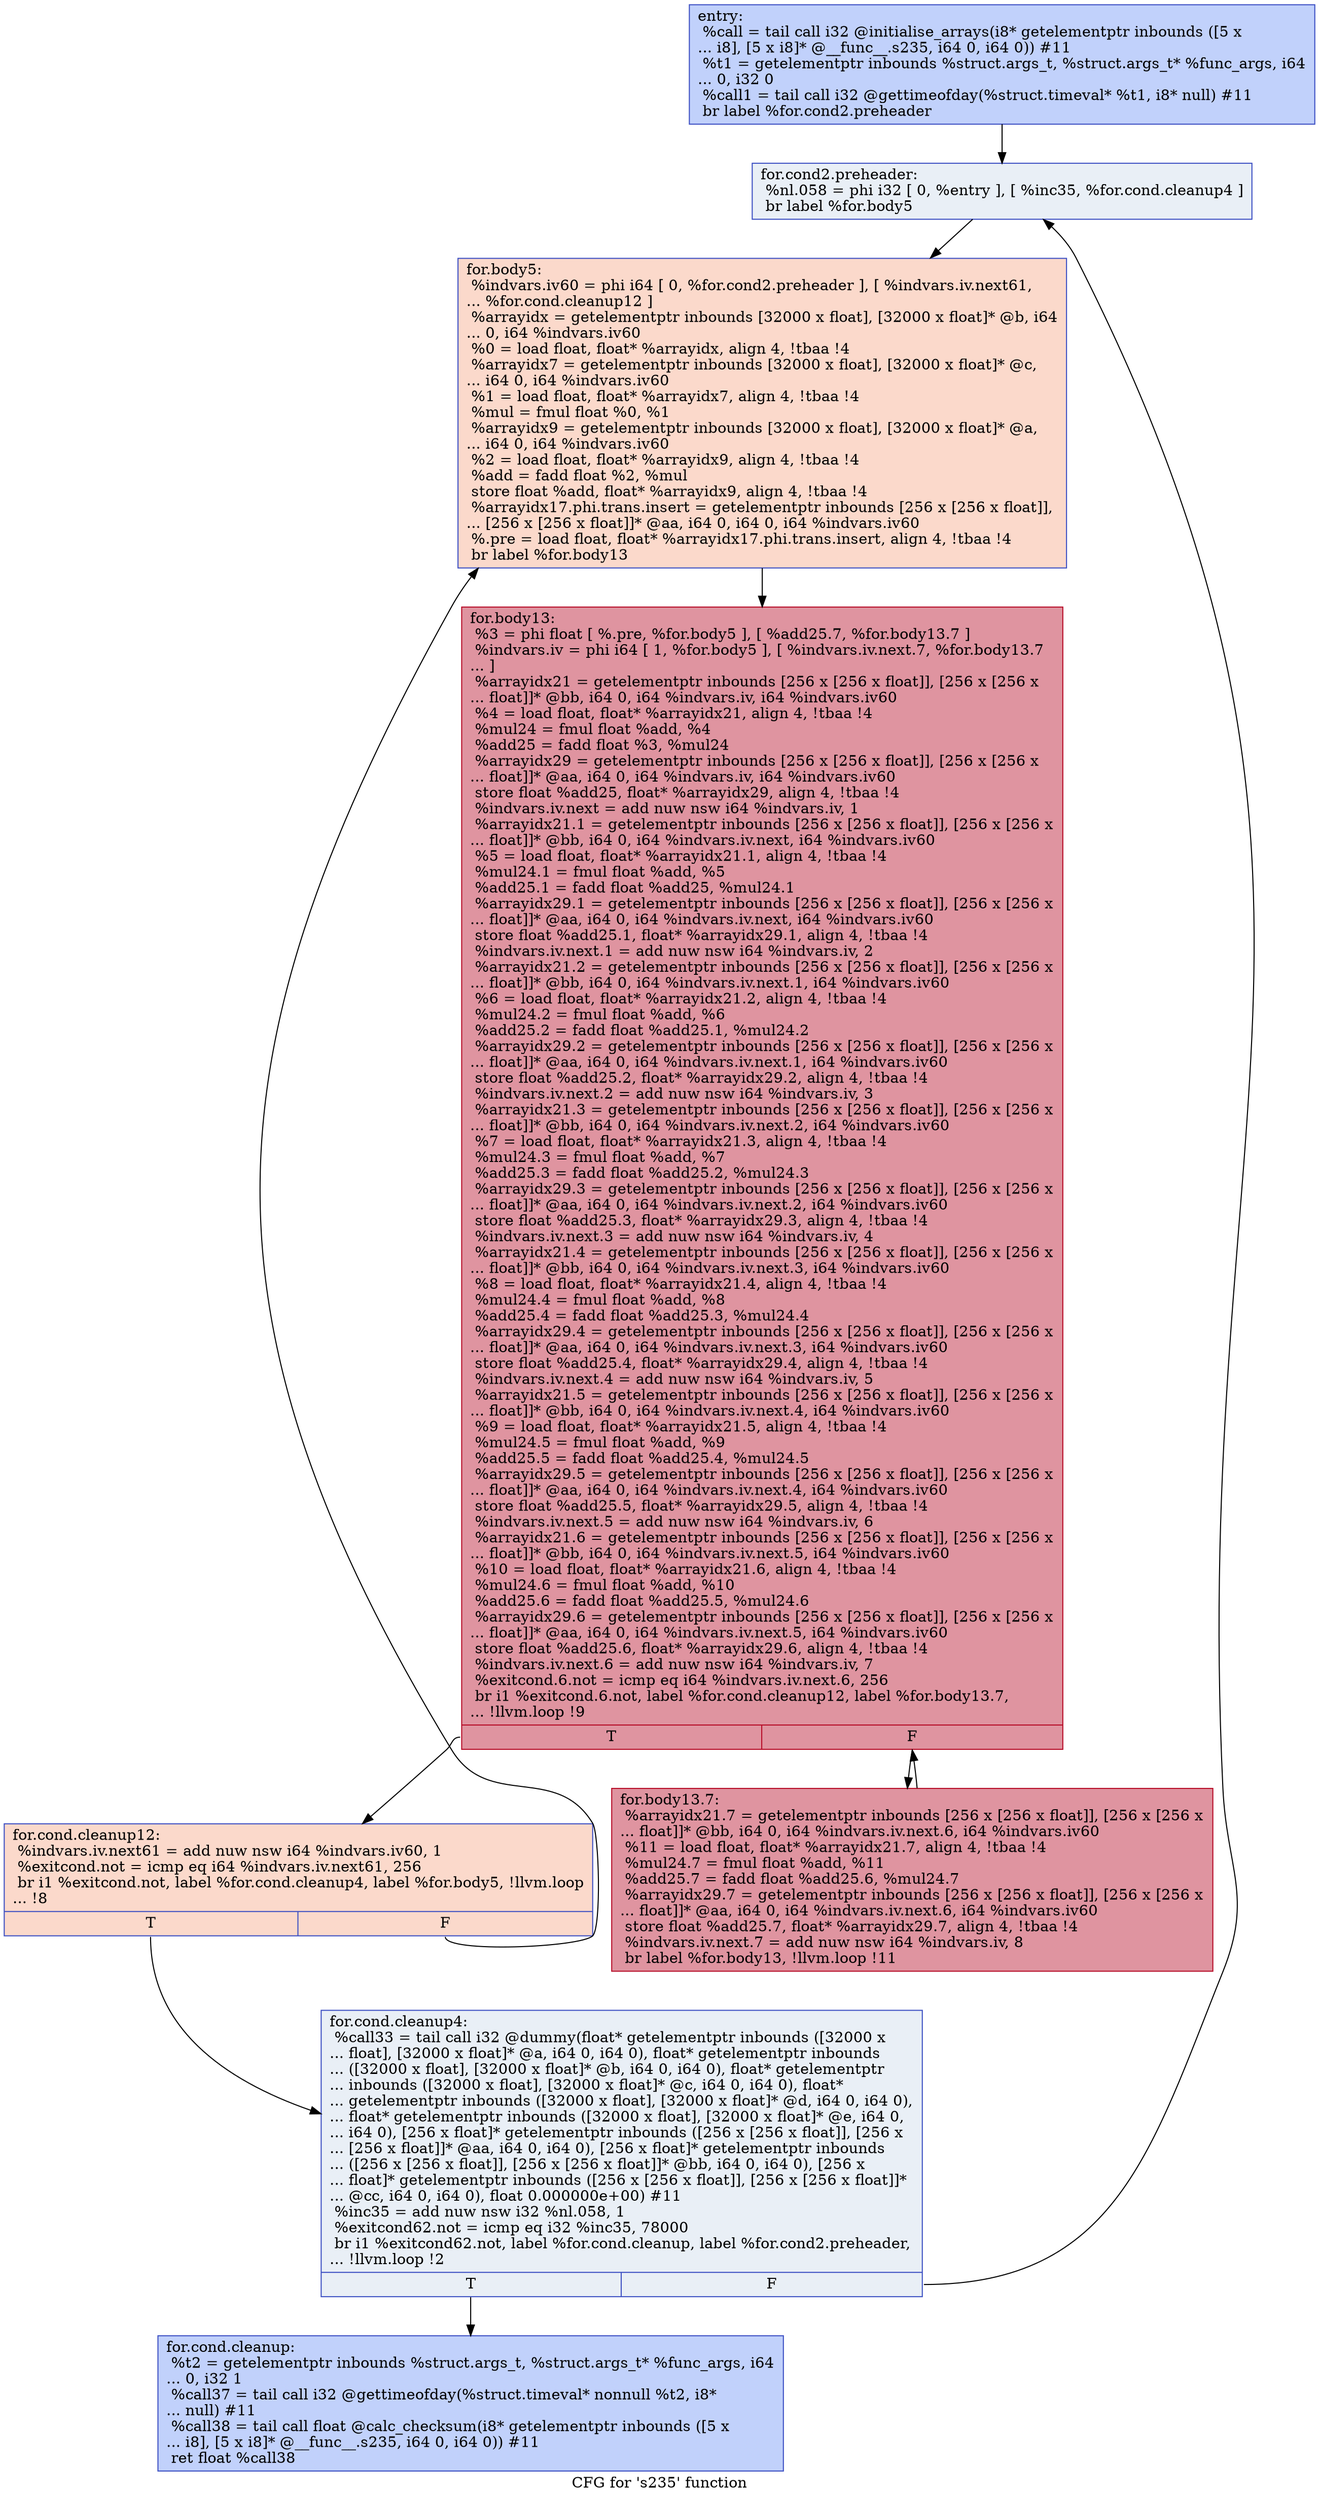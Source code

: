 digraph "CFG for 's235' function" {
	label="CFG for 's235' function";

	Node0x564c93a8c3f0 [shape=record,color="#3d50c3ff", style=filled, fillcolor="#7396f570",label="{entry:\l  %call = tail call i32 @initialise_arrays(i8* getelementptr inbounds ([5 x\l... i8], [5 x i8]* @__func__.s235, i64 0, i64 0)) #11\l  %t1 = getelementptr inbounds %struct.args_t, %struct.args_t* %func_args, i64\l... 0, i32 0\l  %call1 = tail call i32 @gettimeofday(%struct.timeval* %t1, i8* null) #11\l  br label %for.cond2.preheader\l}"];
	Node0x564c93a8c3f0 -> Node0x564c93a8c890;
	Node0x564c93a8c890 [shape=record,color="#3d50c3ff", style=filled, fillcolor="#cedaeb70",label="{for.cond2.preheader:                              \l  %nl.058 = phi i32 [ 0, %entry ], [ %inc35, %for.cond.cleanup4 ]\l  br label %for.body5\l}"];
	Node0x564c93a8c890 -> Node0x564c93a8cac0;
	Node0x564c93a8cb80 [shape=record,color="#3d50c3ff", style=filled, fillcolor="#7396f570",label="{for.cond.cleanup:                                 \l  %t2 = getelementptr inbounds %struct.args_t, %struct.args_t* %func_args, i64\l... 0, i32 1\l  %call37 = tail call i32 @gettimeofday(%struct.timeval* nonnull %t2, i8*\l... null) #11\l  %call38 = tail call float @calc_checksum(i8* getelementptr inbounds ([5 x\l... i8], [5 x i8]* @__func__.s235, i64 0, i64 0)) #11\l  ret float %call38\l}"];
	Node0x564c93a8c9b0 [shape=record,color="#3d50c3ff", style=filled, fillcolor="#cedaeb70",label="{for.cond.cleanup4:                                \l  %call33 = tail call i32 @dummy(float* getelementptr inbounds ([32000 x\l... float], [32000 x float]* @a, i64 0, i64 0), float* getelementptr inbounds\l... ([32000 x float], [32000 x float]* @b, i64 0, i64 0), float* getelementptr\l... inbounds ([32000 x float], [32000 x float]* @c, i64 0, i64 0), float*\l... getelementptr inbounds ([32000 x float], [32000 x float]* @d, i64 0, i64 0),\l... float* getelementptr inbounds ([32000 x float], [32000 x float]* @e, i64 0,\l... i64 0), [256 x float]* getelementptr inbounds ([256 x [256 x float]], [256 x\l... [256 x float]]* @aa, i64 0, i64 0), [256 x float]* getelementptr inbounds\l... ([256 x [256 x float]], [256 x [256 x float]]* @bb, i64 0, i64 0), [256 x\l... float]* getelementptr inbounds ([256 x [256 x float]], [256 x [256 x float]]*\l... @cc, i64 0, i64 0), float 0.000000e+00) #11\l  %inc35 = add nuw nsw i32 %nl.058, 1\l  %exitcond62.not = icmp eq i32 %inc35, 78000\l  br i1 %exitcond62.not, label %for.cond.cleanup, label %for.cond2.preheader,\l... !llvm.loop !2\l|{<s0>T|<s1>F}}"];
	Node0x564c93a8c9b0:s0 -> Node0x564c93a8cb80;
	Node0x564c93a8c9b0:s1 -> Node0x564c93a8c890;
	Node0x564c93a8cac0 [shape=record,color="#3d50c3ff", style=filled, fillcolor="#f7a88970",label="{for.body5:                                        \l  %indvars.iv60 = phi i64 [ 0, %for.cond2.preheader ], [ %indvars.iv.next61,\l... %for.cond.cleanup12 ]\l  %arrayidx = getelementptr inbounds [32000 x float], [32000 x float]* @b, i64\l... 0, i64 %indvars.iv60\l  %0 = load float, float* %arrayidx, align 4, !tbaa !4\l  %arrayidx7 = getelementptr inbounds [32000 x float], [32000 x float]* @c,\l... i64 0, i64 %indvars.iv60\l  %1 = load float, float* %arrayidx7, align 4, !tbaa !4\l  %mul = fmul float %0, %1\l  %arrayidx9 = getelementptr inbounds [32000 x float], [32000 x float]* @a,\l... i64 0, i64 %indvars.iv60\l  %2 = load float, float* %arrayidx9, align 4, !tbaa !4\l  %add = fadd float %2, %mul\l  store float %add, float* %arrayidx9, align 4, !tbaa !4\l  %arrayidx17.phi.trans.insert = getelementptr inbounds [256 x [256 x float]],\l... [256 x [256 x float]]* @aa, i64 0, i64 0, i64 %indvars.iv60\l  %.pre = load float, float* %arrayidx17.phi.trans.insert, align 4, !tbaa !4\l  br label %for.body13\l}"];
	Node0x564c93a8cac0 -> Node0x564c93a1a260;
	Node0x564c93a8d560 [shape=record,color="#3d50c3ff", style=filled, fillcolor="#f7a88970",label="{for.cond.cleanup12:                               \l  %indvars.iv.next61 = add nuw nsw i64 %indvars.iv60, 1\l  %exitcond.not = icmp eq i64 %indvars.iv.next61, 256\l  br i1 %exitcond.not, label %for.cond.cleanup4, label %for.body5, !llvm.loop\l... !8\l|{<s0>T|<s1>F}}"];
	Node0x564c93a8d560:s0 -> Node0x564c93a8c9b0;
	Node0x564c93a8d560:s1 -> Node0x564c93a8cac0;
	Node0x564c93a1a260 [shape=record,color="#b70d28ff", style=filled, fillcolor="#b70d2870",label="{for.body13:                                       \l  %3 = phi float [ %.pre, %for.body5 ], [ %add25.7, %for.body13.7 ]\l  %indvars.iv = phi i64 [ 1, %for.body5 ], [ %indvars.iv.next.7, %for.body13.7\l... ]\l  %arrayidx21 = getelementptr inbounds [256 x [256 x float]], [256 x [256 x\l... float]]* @bb, i64 0, i64 %indvars.iv, i64 %indvars.iv60\l  %4 = load float, float* %arrayidx21, align 4, !tbaa !4\l  %mul24 = fmul float %add, %4\l  %add25 = fadd float %3, %mul24\l  %arrayidx29 = getelementptr inbounds [256 x [256 x float]], [256 x [256 x\l... float]]* @aa, i64 0, i64 %indvars.iv, i64 %indvars.iv60\l  store float %add25, float* %arrayidx29, align 4, !tbaa !4\l  %indvars.iv.next = add nuw nsw i64 %indvars.iv, 1\l  %arrayidx21.1 = getelementptr inbounds [256 x [256 x float]], [256 x [256 x\l... float]]* @bb, i64 0, i64 %indvars.iv.next, i64 %indvars.iv60\l  %5 = load float, float* %arrayidx21.1, align 4, !tbaa !4\l  %mul24.1 = fmul float %add, %5\l  %add25.1 = fadd float %add25, %mul24.1\l  %arrayidx29.1 = getelementptr inbounds [256 x [256 x float]], [256 x [256 x\l... float]]* @aa, i64 0, i64 %indvars.iv.next, i64 %indvars.iv60\l  store float %add25.1, float* %arrayidx29.1, align 4, !tbaa !4\l  %indvars.iv.next.1 = add nuw nsw i64 %indvars.iv, 2\l  %arrayidx21.2 = getelementptr inbounds [256 x [256 x float]], [256 x [256 x\l... float]]* @bb, i64 0, i64 %indvars.iv.next.1, i64 %indvars.iv60\l  %6 = load float, float* %arrayidx21.2, align 4, !tbaa !4\l  %mul24.2 = fmul float %add, %6\l  %add25.2 = fadd float %add25.1, %mul24.2\l  %arrayidx29.2 = getelementptr inbounds [256 x [256 x float]], [256 x [256 x\l... float]]* @aa, i64 0, i64 %indvars.iv.next.1, i64 %indvars.iv60\l  store float %add25.2, float* %arrayidx29.2, align 4, !tbaa !4\l  %indvars.iv.next.2 = add nuw nsw i64 %indvars.iv, 3\l  %arrayidx21.3 = getelementptr inbounds [256 x [256 x float]], [256 x [256 x\l... float]]* @bb, i64 0, i64 %indvars.iv.next.2, i64 %indvars.iv60\l  %7 = load float, float* %arrayidx21.3, align 4, !tbaa !4\l  %mul24.3 = fmul float %add, %7\l  %add25.3 = fadd float %add25.2, %mul24.3\l  %arrayidx29.3 = getelementptr inbounds [256 x [256 x float]], [256 x [256 x\l... float]]* @aa, i64 0, i64 %indvars.iv.next.2, i64 %indvars.iv60\l  store float %add25.3, float* %arrayidx29.3, align 4, !tbaa !4\l  %indvars.iv.next.3 = add nuw nsw i64 %indvars.iv, 4\l  %arrayidx21.4 = getelementptr inbounds [256 x [256 x float]], [256 x [256 x\l... float]]* @bb, i64 0, i64 %indvars.iv.next.3, i64 %indvars.iv60\l  %8 = load float, float* %arrayidx21.4, align 4, !tbaa !4\l  %mul24.4 = fmul float %add, %8\l  %add25.4 = fadd float %add25.3, %mul24.4\l  %arrayidx29.4 = getelementptr inbounds [256 x [256 x float]], [256 x [256 x\l... float]]* @aa, i64 0, i64 %indvars.iv.next.3, i64 %indvars.iv60\l  store float %add25.4, float* %arrayidx29.4, align 4, !tbaa !4\l  %indvars.iv.next.4 = add nuw nsw i64 %indvars.iv, 5\l  %arrayidx21.5 = getelementptr inbounds [256 x [256 x float]], [256 x [256 x\l... float]]* @bb, i64 0, i64 %indvars.iv.next.4, i64 %indvars.iv60\l  %9 = load float, float* %arrayidx21.5, align 4, !tbaa !4\l  %mul24.5 = fmul float %add, %9\l  %add25.5 = fadd float %add25.4, %mul24.5\l  %arrayidx29.5 = getelementptr inbounds [256 x [256 x float]], [256 x [256 x\l... float]]* @aa, i64 0, i64 %indvars.iv.next.4, i64 %indvars.iv60\l  store float %add25.5, float* %arrayidx29.5, align 4, !tbaa !4\l  %indvars.iv.next.5 = add nuw nsw i64 %indvars.iv, 6\l  %arrayidx21.6 = getelementptr inbounds [256 x [256 x float]], [256 x [256 x\l... float]]* @bb, i64 0, i64 %indvars.iv.next.5, i64 %indvars.iv60\l  %10 = load float, float* %arrayidx21.6, align 4, !tbaa !4\l  %mul24.6 = fmul float %add, %10\l  %add25.6 = fadd float %add25.5, %mul24.6\l  %arrayidx29.6 = getelementptr inbounds [256 x [256 x float]], [256 x [256 x\l... float]]* @aa, i64 0, i64 %indvars.iv.next.5, i64 %indvars.iv60\l  store float %add25.6, float* %arrayidx29.6, align 4, !tbaa !4\l  %indvars.iv.next.6 = add nuw nsw i64 %indvars.iv, 7\l  %exitcond.6.not = icmp eq i64 %indvars.iv.next.6, 256\l  br i1 %exitcond.6.not, label %for.cond.cleanup12, label %for.body13.7,\l... !llvm.loop !9\l|{<s0>T|<s1>F}}"];
	Node0x564c93a1a260:s0 -> Node0x564c93a8d560;
	Node0x564c93a1a260:s1 -> Node0x564c93a1a660;
	Node0x564c93a1a660 [shape=record,color="#b70d28ff", style=filled, fillcolor="#b70d2870",label="{for.body13.7:                                     \l  %arrayidx21.7 = getelementptr inbounds [256 x [256 x float]], [256 x [256 x\l... float]]* @bb, i64 0, i64 %indvars.iv.next.6, i64 %indvars.iv60\l  %11 = load float, float* %arrayidx21.7, align 4, !tbaa !4\l  %mul24.7 = fmul float %add, %11\l  %add25.7 = fadd float %add25.6, %mul24.7\l  %arrayidx29.7 = getelementptr inbounds [256 x [256 x float]], [256 x [256 x\l... float]]* @aa, i64 0, i64 %indvars.iv.next.6, i64 %indvars.iv60\l  store float %add25.7, float* %arrayidx29.7, align 4, !tbaa !4\l  %indvars.iv.next.7 = add nuw nsw i64 %indvars.iv, 8\l  br label %for.body13, !llvm.loop !11\l}"];
	Node0x564c93a1a660 -> Node0x564c93a1a260;
}
